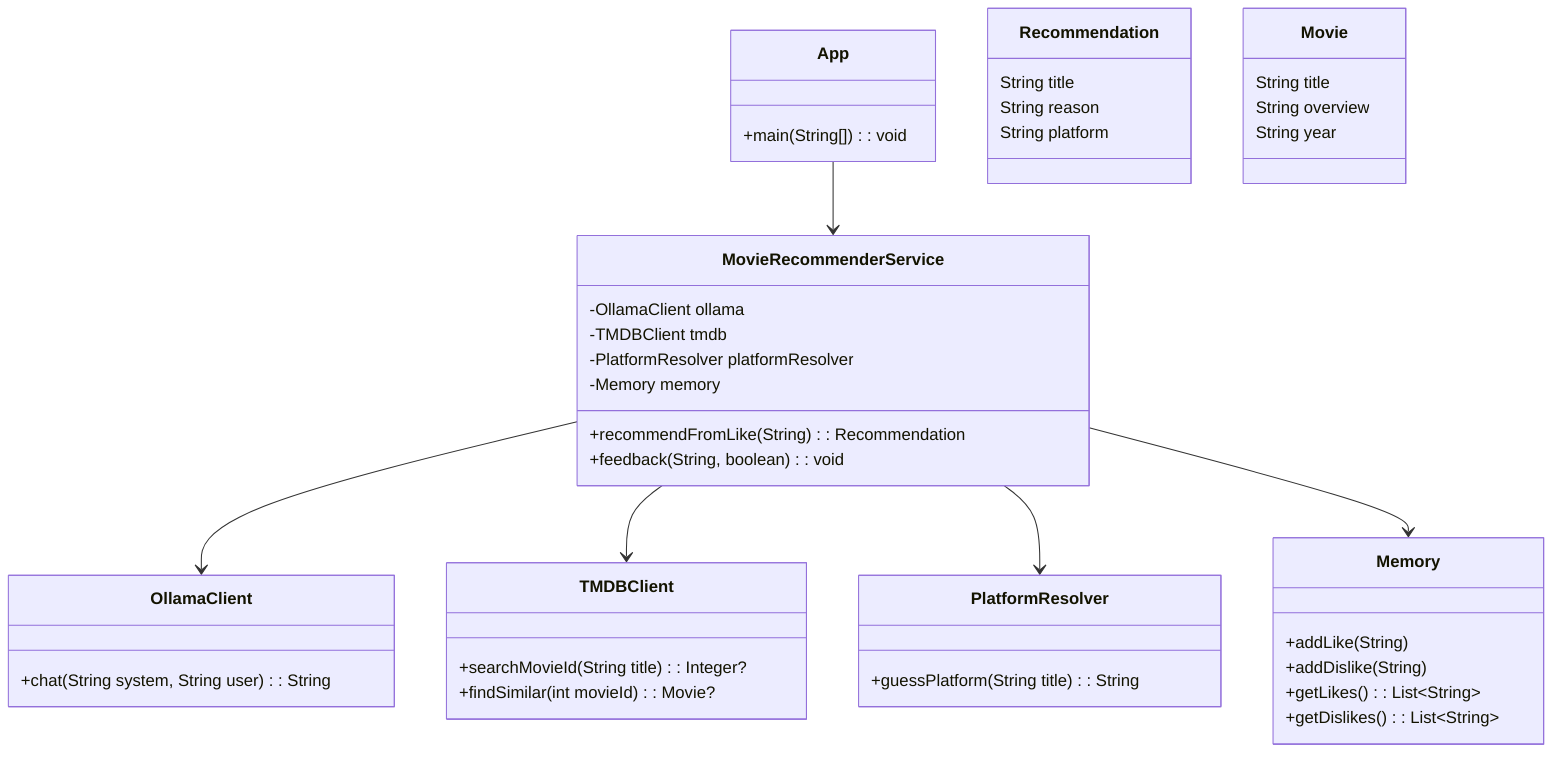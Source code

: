 classDiagram
    class App{
      +main(String[]): void
    }
    class MovieRecommenderService{
      -OllamaClient ollama
      -TMDBClient tmdb
      -PlatformResolver platformResolver
      -Memory memory
      +recommendFromLike(String): Recommendation
      +feedback(String, boolean): void
    }
    class OllamaClient{
      +chat(String system, String user): String
    }
    class TMDBClient{
      +searchMovieId(String title): Integer?
      +findSimilar(int movieId): Movie?
    }
    class PlatformResolver{
      +guessPlatform(String title): String
    }
    class Memory{
      +addLike(String)
      +addDislike(String)
      +getLikes(): List~String~
      +getDislikes(): List~String~
    }
    class Recommendation{
      String title
      String reason
      String platform
    }
    class Movie{
      String title
      String overview
      String year
    }

    App --> MovieRecommenderService
    MovieRecommenderService --> OllamaClient
    MovieRecommenderService --> TMDBClient
    MovieRecommenderService --> PlatformResolver
    MovieRecommenderService --> Memory